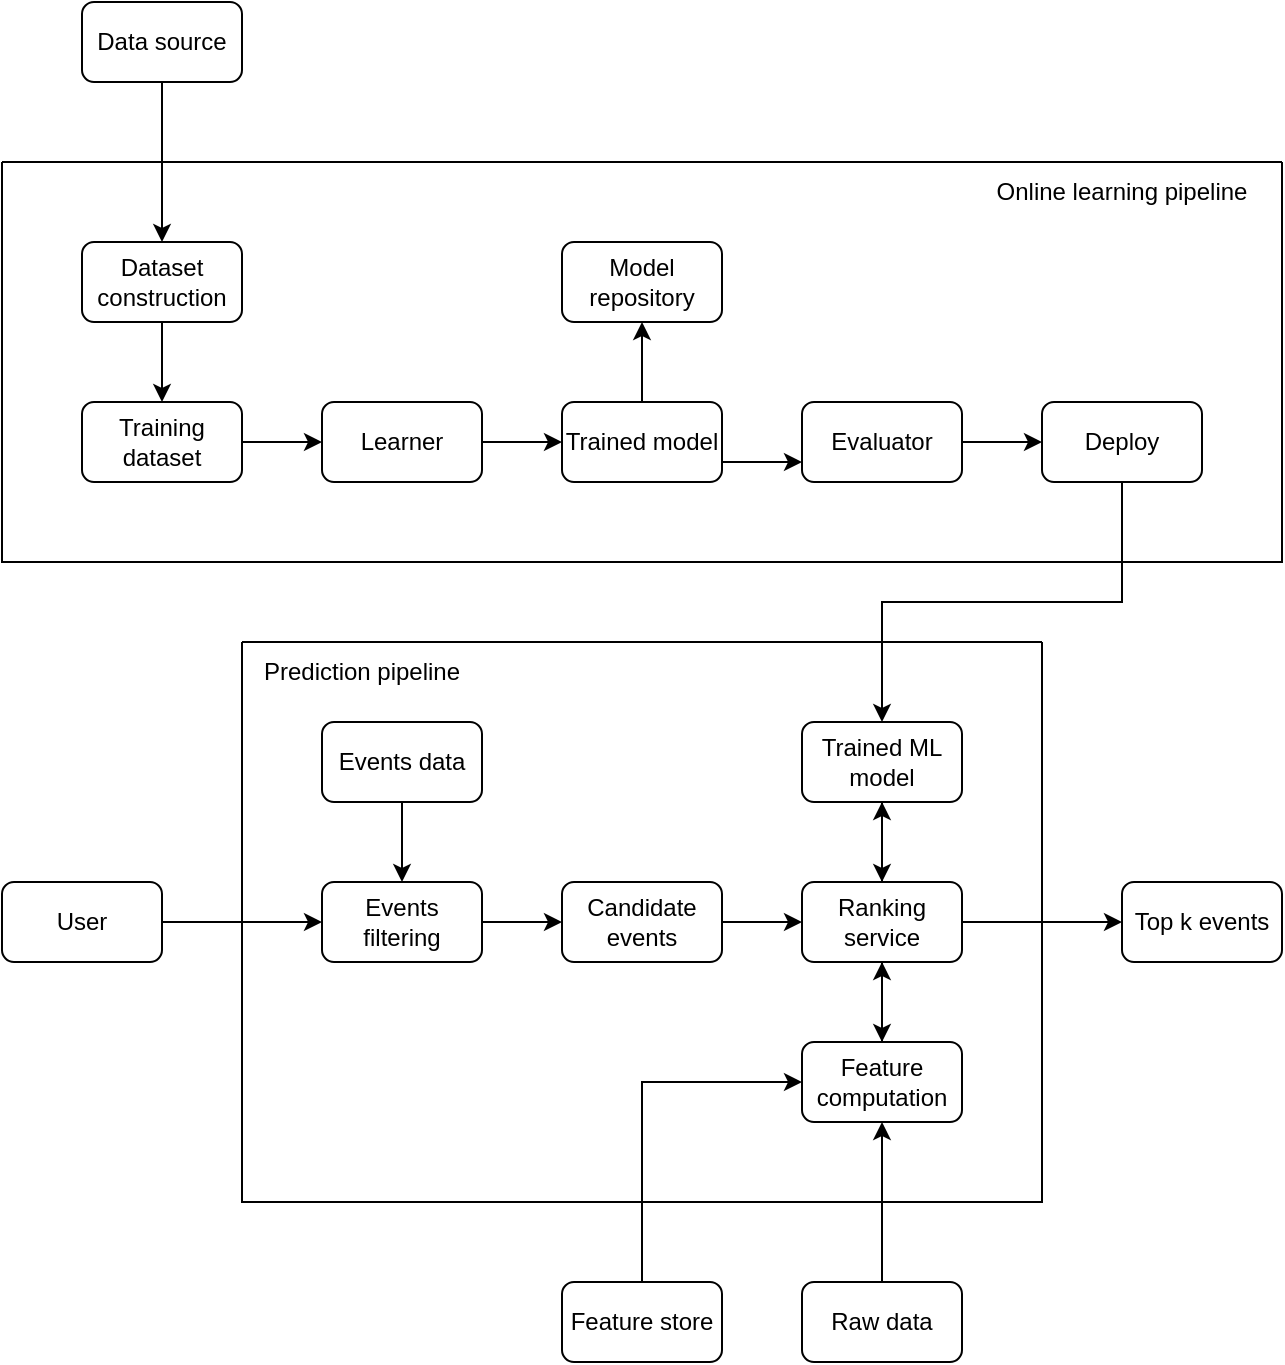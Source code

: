 <mxfile scale="1" border="0" version="28.2.2">
  <diagram id="JIO4U5yVURzNJD8ckPtT" name="Page-1">
    <mxGraphModel dx="976" dy="568" grid="1" gridSize="10" guides="1" tooltips="1" connect="1" arrows="1" fold="1" page="1" pageScale="1" pageWidth="850" pageHeight="1100" math="0" shadow="0">
      <root>
        <mxCell id="0" />
        <mxCell id="1" parent="0" />
        <mxCell id="0w6tVqdGQsQ0FDEPdYHO-1" value="" style="swimlane;startSize=0;" parent="1" vertex="1">
          <mxGeometry x="40" y="160" width="640" height="200" as="geometry" />
        </mxCell>
        <mxCell id="0w6tVqdGQsQ0FDEPdYHO-10" style="edgeStyle=orthogonalEdgeStyle;rounded=0;orthogonalLoop=1;jettySize=auto;html=1;exitX=0.5;exitY=1;exitDx=0;exitDy=0;entryX=0.5;entryY=0;entryDx=0;entryDy=0;" parent="0w6tVqdGQsQ0FDEPdYHO-1" source="0w6tVqdGQsQ0FDEPdYHO-3" target="0w6tVqdGQsQ0FDEPdYHO-4" edge="1">
          <mxGeometry relative="1" as="geometry" />
        </mxCell>
        <mxCell id="0w6tVqdGQsQ0FDEPdYHO-3" value="Dataset construction" style="rounded=1;whiteSpace=wrap;html=1;" parent="0w6tVqdGQsQ0FDEPdYHO-1" vertex="1">
          <mxGeometry x="40" y="40" width="80" height="40" as="geometry" />
        </mxCell>
        <mxCell id="0w6tVqdGQsQ0FDEPdYHO-11" style="edgeStyle=orthogonalEdgeStyle;rounded=0;orthogonalLoop=1;jettySize=auto;html=1;exitX=1;exitY=0.5;exitDx=0;exitDy=0;entryX=0;entryY=0.5;entryDx=0;entryDy=0;" parent="0w6tVqdGQsQ0FDEPdYHO-1" source="0w6tVqdGQsQ0FDEPdYHO-4" target="0w6tVqdGQsQ0FDEPdYHO-5" edge="1">
          <mxGeometry relative="1" as="geometry" />
        </mxCell>
        <mxCell id="0w6tVqdGQsQ0FDEPdYHO-4" value="Training dataset" style="rounded=1;whiteSpace=wrap;html=1;" parent="0w6tVqdGQsQ0FDEPdYHO-1" vertex="1">
          <mxGeometry x="40" y="120" width="80" height="40" as="geometry" />
        </mxCell>
        <mxCell id="BEG_7vFPSuf3Xr36pm9X-6" style="edgeStyle=orthogonalEdgeStyle;rounded=0;orthogonalLoop=1;jettySize=auto;html=1;exitX=1;exitY=0.5;exitDx=0;exitDy=0;entryX=0;entryY=0.5;entryDx=0;entryDy=0;" edge="1" parent="0w6tVqdGQsQ0FDEPdYHO-1" source="0w6tVqdGQsQ0FDEPdYHO-5" target="0w6tVqdGQsQ0FDEPdYHO-6">
          <mxGeometry relative="1" as="geometry" />
        </mxCell>
        <mxCell id="0w6tVqdGQsQ0FDEPdYHO-5" value="Learner" style="rounded=1;whiteSpace=wrap;html=1;" parent="0w6tVqdGQsQ0FDEPdYHO-1" vertex="1">
          <mxGeometry x="160" y="120" width="80" height="40" as="geometry" />
        </mxCell>
        <mxCell id="BEG_7vFPSuf3Xr36pm9X-1" style="edgeStyle=orthogonalEdgeStyle;rounded=0;orthogonalLoop=1;jettySize=auto;html=1;exitX=1;exitY=0.75;exitDx=0;exitDy=0;entryX=0;entryY=0.75;entryDx=0;entryDy=0;" edge="1" parent="0w6tVqdGQsQ0FDEPdYHO-1" source="0w6tVqdGQsQ0FDEPdYHO-6" target="0w6tVqdGQsQ0FDEPdYHO-8">
          <mxGeometry relative="1" as="geometry" />
        </mxCell>
        <mxCell id="BEG_7vFPSuf3Xr36pm9X-9" style="edgeStyle=orthogonalEdgeStyle;rounded=0;orthogonalLoop=1;jettySize=auto;html=1;exitX=0.5;exitY=0;exitDx=0;exitDy=0;entryX=0.5;entryY=1;entryDx=0;entryDy=0;" edge="1" parent="0w6tVqdGQsQ0FDEPdYHO-1" source="0w6tVqdGQsQ0FDEPdYHO-6" target="0w6tVqdGQsQ0FDEPdYHO-7">
          <mxGeometry relative="1" as="geometry" />
        </mxCell>
        <mxCell id="0w6tVqdGQsQ0FDEPdYHO-6" value="Trained model" style="rounded=1;whiteSpace=wrap;html=1;" parent="0w6tVqdGQsQ0FDEPdYHO-1" vertex="1">
          <mxGeometry x="280" y="120" width="80" height="40" as="geometry" />
        </mxCell>
        <mxCell id="0w6tVqdGQsQ0FDEPdYHO-7" value="Model repository" style="rounded=1;whiteSpace=wrap;html=1;" parent="0w6tVqdGQsQ0FDEPdYHO-1" vertex="1">
          <mxGeometry x="280" y="40" width="80" height="40" as="geometry" />
        </mxCell>
        <mxCell id="0w6tVqdGQsQ0FDEPdYHO-16" style="edgeStyle=orthogonalEdgeStyle;rounded=0;orthogonalLoop=1;jettySize=auto;html=1;exitX=1;exitY=0.5;exitDx=0;exitDy=0;entryX=0;entryY=0.5;entryDx=0;entryDy=0;" parent="0w6tVqdGQsQ0FDEPdYHO-1" source="0w6tVqdGQsQ0FDEPdYHO-8" target="0w6tVqdGQsQ0FDEPdYHO-15" edge="1">
          <mxGeometry relative="1" as="geometry" />
        </mxCell>
        <mxCell id="0w6tVqdGQsQ0FDEPdYHO-8" value="Evaluator" style="rounded=1;whiteSpace=wrap;html=1;" parent="0w6tVqdGQsQ0FDEPdYHO-1" vertex="1">
          <mxGeometry x="400" y="120" width="80" height="40" as="geometry" />
        </mxCell>
        <mxCell id="0w6tVqdGQsQ0FDEPdYHO-15" value="Deploy" style="rounded=1;whiteSpace=wrap;html=1;" parent="0w6tVqdGQsQ0FDEPdYHO-1" vertex="1">
          <mxGeometry x="520" y="120" width="80" height="40" as="geometry" />
        </mxCell>
        <mxCell id="0w6tVqdGQsQ0FDEPdYHO-17" value="Online learning pipeline" style="text;html=1;strokeColor=none;fillColor=none;align=center;verticalAlign=middle;whiteSpace=wrap;rounded=0;" parent="0w6tVqdGQsQ0FDEPdYHO-1" vertex="1">
          <mxGeometry x="480" width="160" height="30" as="geometry" />
        </mxCell>
        <mxCell id="0w6tVqdGQsQ0FDEPdYHO-9" style="edgeStyle=orthogonalEdgeStyle;rounded=0;orthogonalLoop=1;jettySize=auto;html=1;exitX=0.5;exitY=1;exitDx=0;exitDy=0;entryX=0.5;entryY=0;entryDx=0;entryDy=0;" parent="1" source="0w6tVqdGQsQ0FDEPdYHO-2" target="0w6tVqdGQsQ0FDEPdYHO-3" edge="1">
          <mxGeometry relative="1" as="geometry" />
        </mxCell>
        <mxCell id="0w6tVqdGQsQ0FDEPdYHO-2" value="Data source" style="rounded=1;whiteSpace=wrap;html=1;" parent="1" vertex="1">
          <mxGeometry x="80" y="80" width="80" height="40" as="geometry" />
        </mxCell>
        <mxCell id="0w6tVqdGQsQ0FDEPdYHO-18" value="" style="swimlane;startSize=0;" parent="1" vertex="1">
          <mxGeometry x="160" y="400" width="400" height="280" as="geometry" />
        </mxCell>
        <mxCell id="0w6tVqdGQsQ0FDEPdYHO-35" style="edgeStyle=orthogonalEdgeStyle;rounded=0;orthogonalLoop=1;jettySize=auto;html=1;exitX=0.5;exitY=1;exitDx=0;exitDy=0;entryX=0.5;entryY=0;entryDx=0;entryDy=0;" parent="0w6tVqdGQsQ0FDEPdYHO-18" source="0w6tVqdGQsQ0FDEPdYHO-19" target="0w6tVqdGQsQ0FDEPdYHO-20" edge="1">
          <mxGeometry relative="1" as="geometry" />
        </mxCell>
        <mxCell id="0w6tVqdGQsQ0FDEPdYHO-19" value="Trained ML model" style="rounded=1;whiteSpace=wrap;html=1;" parent="0w6tVqdGQsQ0FDEPdYHO-18" vertex="1">
          <mxGeometry x="280" y="40" width="80" height="40" as="geometry" />
        </mxCell>
        <mxCell id="0w6tVqdGQsQ0FDEPdYHO-36" style="edgeStyle=orthogonalEdgeStyle;rounded=0;orthogonalLoop=1;jettySize=auto;html=1;exitX=0.5;exitY=1;exitDx=0;exitDy=0;entryX=0.5;entryY=0;entryDx=0;entryDy=0;" parent="0w6tVqdGQsQ0FDEPdYHO-18" source="0w6tVqdGQsQ0FDEPdYHO-20" target="0w6tVqdGQsQ0FDEPdYHO-21" edge="1">
          <mxGeometry relative="1" as="geometry" />
        </mxCell>
        <mxCell id="0w6tVqdGQsQ0FDEPdYHO-39" style="edgeStyle=orthogonalEdgeStyle;rounded=0;orthogonalLoop=1;jettySize=auto;html=1;exitX=0.5;exitY=0;exitDx=0;exitDy=0;entryX=0.5;entryY=1;entryDx=0;entryDy=0;" parent="0w6tVqdGQsQ0FDEPdYHO-18" source="0w6tVqdGQsQ0FDEPdYHO-20" target="0w6tVqdGQsQ0FDEPdYHO-19" edge="1">
          <mxGeometry relative="1" as="geometry" />
        </mxCell>
        <mxCell id="0w6tVqdGQsQ0FDEPdYHO-20" value="Ranking service" style="rounded=1;whiteSpace=wrap;html=1;" parent="0w6tVqdGQsQ0FDEPdYHO-18" vertex="1">
          <mxGeometry x="280" y="120" width="80" height="40" as="geometry" />
        </mxCell>
        <mxCell id="0w6tVqdGQsQ0FDEPdYHO-40" style="edgeStyle=orthogonalEdgeStyle;rounded=0;orthogonalLoop=1;jettySize=auto;html=1;exitX=0.5;exitY=0;exitDx=0;exitDy=0;" parent="0w6tVqdGQsQ0FDEPdYHO-18" source="0w6tVqdGQsQ0FDEPdYHO-21" target="0w6tVqdGQsQ0FDEPdYHO-20" edge="1">
          <mxGeometry relative="1" as="geometry" />
        </mxCell>
        <mxCell id="0w6tVqdGQsQ0FDEPdYHO-21" value="Feature computation" style="rounded=1;whiteSpace=wrap;html=1;" parent="0w6tVqdGQsQ0FDEPdYHO-18" vertex="1">
          <mxGeometry x="280" y="200" width="80" height="40" as="geometry" />
        </mxCell>
        <mxCell id="BEG_7vFPSuf3Xr36pm9X-10" style="edgeStyle=orthogonalEdgeStyle;rounded=0;orthogonalLoop=1;jettySize=auto;html=1;exitX=1;exitY=0.5;exitDx=0;exitDy=0;entryX=0;entryY=0.5;entryDx=0;entryDy=0;" edge="1" parent="0w6tVqdGQsQ0FDEPdYHO-18" source="0w6tVqdGQsQ0FDEPdYHO-24" target="0w6tVqdGQsQ0FDEPdYHO-28">
          <mxGeometry relative="1" as="geometry" />
        </mxCell>
        <mxCell id="0w6tVqdGQsQ0FDEPdYHO-24" value="Events filtering" style="rounded=1;whiteSpace=wrap;html=1;" parent="0w6tVqdGQsQ0FDEPdYHO-18" vertex="1">
          <mxGeometry x="40" y="120" width="80" height="40" as="geometry" />
        </mxCell>
        <mxCell id="0w6tVqdGQsQ0FDEPdYHO-31" style="edgeStyle=orthogonalEdgeStyle;rounded=0;orthogonalLoop=1;jettySize=auto;html=1;exitX=0.5;exitY=1;exitDx=0;exitDy=0;entryX=0.5;entryY=0;entryDx=0;entryDy=0;" parent="0w6tVqdGQsQ0FDEPdYHO-18" source="0w6tVqdGQsQ0FDEPdYHO-25" target="0w6tVqdGQsQ0FDEPdYHO-24" edge="1">
          <mxGeometry relative="1" as="geometry" />
        </mxCell>
        <mxCell id="0w6tVqdGQsQ0FDEPdYHO-25" value="Events data" style="rounded=1;whiteSpace=wrap;html=1;" parent="0w6tVqdGQsQ0FDEPdYHO-18" vertex="1">
          <mxGeometry x="40" y="40" width="80" height="40" as="geometry" />
        </mxCell>
        <mxCell id="0w6tVqdGQsQ0FDEPdYHO-34" style="edgeStyle=orthogonalEdgeStyle;rounded=0;orthogonalLoop=1;jettySize=auto;html=1;exitX=1;exitY=0.5;exitDx=0;exitDy=0;entryX=0;entryY=0.5;entryDx=0;entryDy=0;" parent="0w6tVqdGQsQ0FDEPdYHO-18" source="0w6tVqdGQsQ0FDEPdYHO-28" target="0w6tVqdGQsQ0FDEPdYHO-20" edge="1">
          <mxGeometry relative="1" as="geometry" />
        </mxCell>
        <mxCell id="0w6tVqdGQsQ0FDEPdYHO-28" value="Candidate events" style="rounded=1;whiteSpace=wrap;html=1;" parent="0w6tVqdGQsQ0FDEPdYHO-18" vertex="1">
          <mxGeometry x="160" y="120" width="80" height="40" as="geometry" />
        </mxCell>
        <mxCell id="0w6tVqdGQsQ0FDEPdYHO-42" value="Prediction pipeline" style="text;html=1;strokeColor=none;fillColor=none;align=center;verticalAlign=middle;whiteSpace=wrap;rounded=0;" parent="0w6tVqdGQsQ0FDEPdYHO-18" vertex="1">
          <mxGeometry width="120" height="30" as="geometry" />
        </mxCell>
        <mxCell id="BEG_7vFPSuf3Xr36pm9X-11" style="edgeStyle=orthogonalEdgeStyle;rounded=0;orthogonalLoop=1;jettySize=auto;html=1;exitX=0.5;exitY=0;exitDx=0;exitDy=0;entryX=0;entryY=0.5;entryDx=0;entryDy=0;" edge="1" parent="1" source="0w6tVqdGQsQ0FDEPdYHO-22" target="0w6tVqdGQsQ0FDEPdYHO-21">
          <mxGeometry relative="1" as="geometry" />
        </mxCell>
        <mxCell id="0w6tVqdGQsQ0FDEPdYHO-22" value="Feature store" style="rounded=1;whiteSpace=wrap;html=1;" parent="1" vertex="1">
          <mxGeometry x="320" y="720" width="80" height="40" as="geometry" />
        </mxCell>
        <mxCell id="BEG_7vFPSuf3Xr36pm9X-4" style="edgeStyle=orthogonalEdgeStyle;rounded=0;orthogonalLoop=1;jettySize=auto;html=1;exitX=0.5;exitY=0;exitDx=0;exitDy=0;entryX=0.5;entryY=1;entryDx=0;entryDy=0;" edge="1" parent="1" source="0w6tVqdGQsQ0FDEPdYHO-23" target="0w6tVqdGQsQ0FDEPdYHO-21">
          <mxGeometry relative="1" as="geometry" />
        </mxCell>
        <mxCell id="0w6tVqdGQsQ0FDEPdYHO-23" value="Raw data" style="rounded=1;whiteSpace=wrap;html=1;" parent="1" vertex="1">
          <mxGeometry x="440" y="720" width="80" height="40" as="geometry" />
        </mxCell>
        <mxCell id="0w6tVqdGQsQ0FDEPdYHO-32" style="edgeStyle=orthogonalEdgeStyle;rounded=0;orthogonalLoop=1;jettySize=auto;html=1;exitX=1;exitY=0.5;exitDx=0;exitDy=0;entryX=0;entryY=0.5;entryDx=0;entryDy=0;" parent="1" source="0w6tVqdGQsQ0FDEPdYHO-27" target="0w6tVqdGQsQ0FDEPdYHO-24" edge="1">
          <mxGeometry relative="1" as="geometry" />
        </mxCell>
        <mxCell id="0w6tVqdGQsQ0FDEPdYHO-27" value="User" style="rounded=1;whiteSpace=wrap;html=1;" parent="1" vertex="1">
          <mxGeometry x="40" y="520" width="80" height="40" as="geometry" />
        </mxCell>
        <mxCell id="0w6tVqdGQsQ0FDEPdYHO-29" value="Top k events" style="rounded=1;whiteSpace=wrap;html=1;" parent="1" vertex="1">
          <mxGeometry x="600" y="520" width="80" height="40" as="geometry" />
        </mxCell>
        <mxCell id="0w6tVqdGQsQ0FDEPdYHO-30" style="edgeStyle=orthogonalEdgeStyle;rounded=0;orthogonalLoop=1;jettySize=auto;html=1;exitX=1;exitY=0.5;exitDx=0;exitDy=0;entryX=0;entryY=0.5;entryDx=0;entryDy=0;" parent="1" source="0w6tVqdGQsQ0FDEPdYHO-20" target="0w6tVqdGQsQ0FDEPdYHO-29" edge="1">
          <mxGeometry relative="1" as="geometry" />
        </mxCell>
        <mxCell id="0w6tVqdGQsQ0FDEPdYHO-41" style="edgeStyle=orthogonalEdgeStyle;rounded=0;orthogonalLoop=1;jettySize=auto;html=1;exitX=0.5;exitY=1;exitDx=0;exitDy=0;entryX=0.5;entryY=0;entryDx=0;entryDy=0;" parent="1" source="0w6tVqdGQsQ0FDEPdYHO-15" target="0w6tVqdGQsQ0FDEPdYHO-19" edge="1">
          <mxGeometry relative="1" as="geometry" />
        </mxCell>
      </root>
    </mxGraphModel>
  </diagram>
</mxfile>
